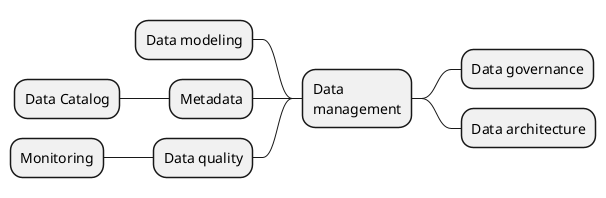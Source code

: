 @startmindmap
+ Data\nmanagement
++ Data governance
++ Data architecture
-- Data modeling
-- Metadata
--- Data Catalog
-- Data quality
--- Monitoring
@endmindmap
